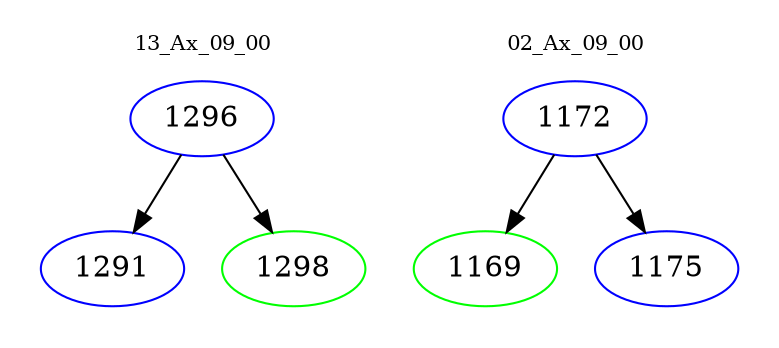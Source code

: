 digraph{
subgraph cluster_0 {
color = white
label = "13_Ax_09_00";
fontsize=10;
T0_1296 [label="1296", color="blue"]
T0_1296 -> T0_1291 [color="black"]
T0_1291 [label="1291", color="blue"]
T0_1296 -> T0_1298 [color="black"]
T0_1298 [label="1298", color="green"]
}
subgraph cluster_1 {
color = white
label = "02_Ax_09_00";
fontsize=10;
T1_1172 [label="1172", color="blue"]
T1_1172 -> T1_1169 [color="black"]
T1_1169 [label="1169", color="green"]
T1_1172 -> T1_1175 [color="black"]
T1_1175 [label="1175", color="blue"]
}
}

